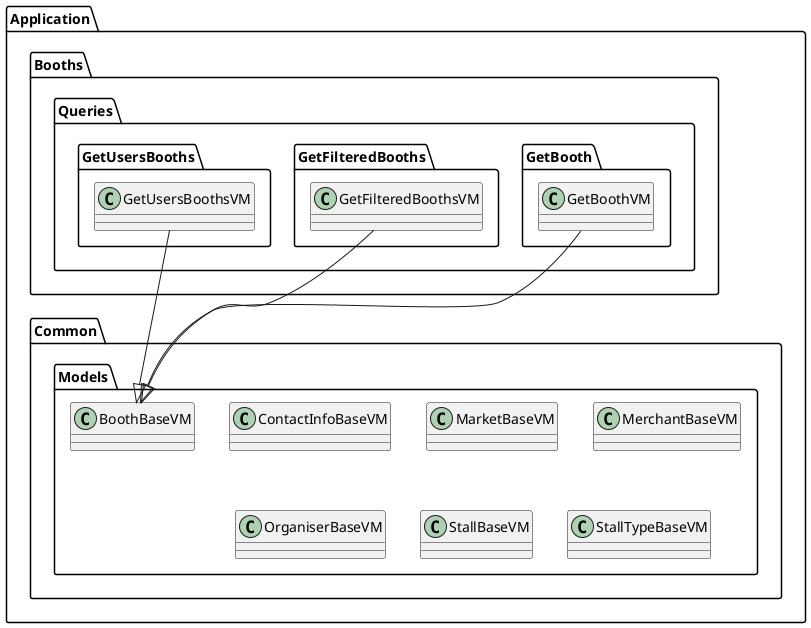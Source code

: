 @startuml
package Application {
    package Common {
        package Models {
            class BoothBaseVM {

            }

            class ContactInfoBaseVM {

            }

            class MarketBaseVM {

            }

            class MerchantBaseVM {

            }

            class OrganiserBaseVM {

            }

            class StallBaseVM {

            }

            class StallTypeBaseVM {

            }
        }
    }
    package Booths{
        package Queries {
            package GetBooth {
                class GetBoothVM {

                }
            }

            package GetFilteredBooths {
                class GetFilteredBoothsVM {

                }
            }

            package GetUsersBooths {
                class GetUsersBoothsVM {

                }
            }
        }
    }
}

GetBoothVM --|> BoothBaseVM
GetFilteredBoothsVM --|> BoothBaseVM
GetUsersBoothsVM --|> BoothBaseVM
@enduml